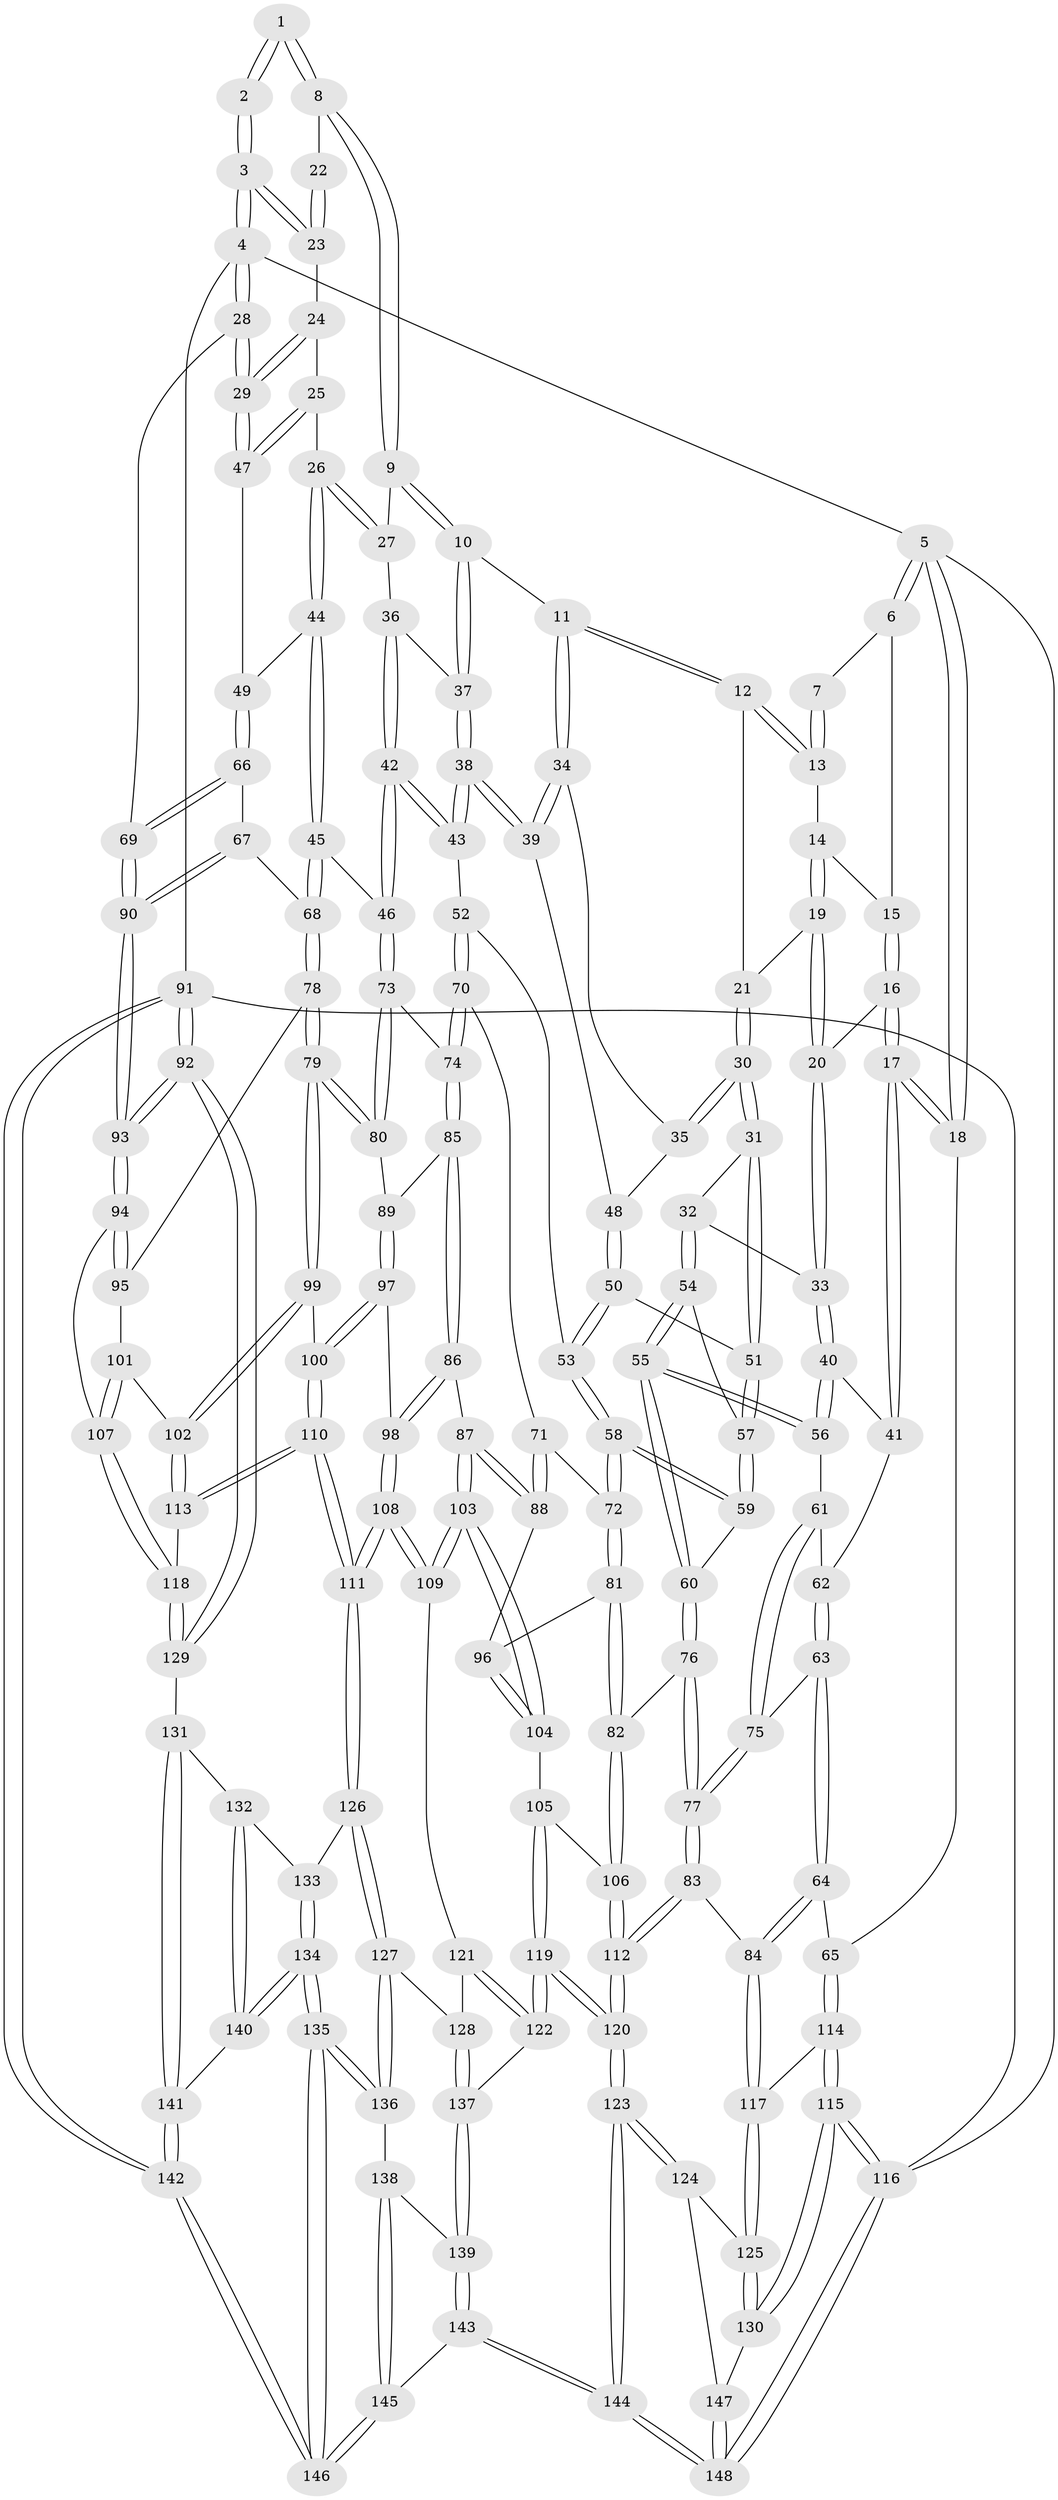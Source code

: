 // coarse degree distribution, {5: 0.1694915254237288, 6: 0.1864406779661017, 4: 0.3559322033898305, 3: 0.23728813559322035, 7: 0.03389830508474576, 8: 0.01694915254237288}
// Generated by graph-tools (version 1.1) at 2025/21/03/04/25 18:21:36]
// undirected, 148 vertices, 367 edges
graph export_dot {
graph [start="1"]
  node [color=gray90,style=filled];
  1 [pos="+0.6565468862531288+0"];
  2 [pos="+1+0"];
  3 [pos="+1+0"];
  4 [pos="+1+0"];
  5 [pos="+0+0"];
  6 [pos="+0.133824257388999+0"];
  7 [pos="+0.41060568799995245+0"];
  8 [pos="+0.6457553502170938+0.05021805060955312"];
  9 [pos="+0.6451901030920952+0.05179507381411915"];
  10 [pos="+0.5563502483474226+0.1174632025451051"];
  11 [pos="+0.46886317309528086+0.10895599673760789"];
  12 [pos="+0.4632956645640435+0.10374707931406715"];
  13 [pos="+0.42574490576730106+0.03142081996119126"];
  14 [pos="+0.27292565734399743+0.070550682949885"];
  15 [pos="+0.18002419022975194+0"];
  16 [pos="+0.10266290371948512+0.15741538518059253"];
  17 [pos="+0+0.23033104512338454"];
  18 [pos="+0+0.23036020875205548"];
  19 [pos="+0.2885253652918694+0.14284442642599507"];
  20 [pos="+0.18722054956165896+0.18006815575706422"];
  21 [pos="+0.29506825559388783+0.14882233566622247"];
  22 [pos="+0.7828792744183228+0.052370714259491316"];
  23 [pos="+0.8353155918843373+0.12324716104473293"];
  24 [pos="+0.833840333622904+0.13147335260987375"];
  25 [pos="+0.7939769751572806+0.18681740767061486"];
  26 [pos="+0.7808732730839405+0.19777202192110233"];
  27 [pos="+0.726614107559532+0.15452660428856904"];
  28 [pos="+1+0.21473273460014816"];
  29 [pos="+1+0.2174516615897519"];
  30 [pos="+0.32114069881810436+0.23814815363576938"];
  31 [pos="+0.31660047542886055+0.24544477081040733"];
  32 [pos="+0.26115238830613674+0.2753193998332761"];
  33 [pos="+0.24611648302495215+0.2759483146767229"];
  34 [pos="+0.4480174945153427+0.16163838761548968"];
  35 [pos="+0.3593349458074031+0.23280389254407205"];
  36 [pos="+0.6217630098255058+0.22770779188005474"];
  37 [pos="+0.5716077395771704+0.17613082842777267"];
  38 [pos="+0.5180007089436398+0.2833329466215211"];
  39 [pos="+0.46651674166422+0.2537090125245658"];
  40 [pos="+0.23478797715746205+0.28349685488592363"];
  41 [pos="+0.04611541981961865+0.26920266759970213"];
  42 [pos="+0.6726986780171441+0.33067986609551053"];
  43 [pos="+0.5280272217546225+0.31385133467115933"];
  44 [pos="+0.7741946841576575+0.2874489214331607"];
  45 [pos="+0.7124387500569459+0.35117237227154713"];
  46 [pos="+0.7058314872864544+0.35326295273682723"];
  47 [pos="+1+0.23376843969538347"];
  48 [pos="+0.4225407251133864+0.2793468284678918"];
  49 [pos="+0.8362327751073589+0.2991765231007442"];
  50 [pos="+0.41660131726213345+0.33334164299282965"];
  51 [pos="+0.35501290540397606+0.3241937314814373"];
  52 [pos="+0.4888302355858423+0.3668693266736286"];
  53 [pos="+0.44373932179957337+0.3687170397159055"];
  54 [pos="+0.29056956374025206+0.36410759630920725"];
  55 [pos="+0.24920436024475176+0.4199955682051114"];
  56 [pos="+0.1920226723684942+0.38430471739889815"];
  57 [pos="+0.33373873586451885+0.3593712472882063"];
  58 [pos="+0.3931685348144947+0.43150753204088244"];
  59 [pos="+0.36589032513776665+0.413936660820823"];
  60 [pos="+0.25176914898823316+0.4259089286935375"];
  61 [pos="+0.1867587344680719+0.38454680003144365"];
  62 [pos="+0.05502681859133439+0.28142257528275255"];
  63 [pos="+0.09589915932796256+0.45321376397853425"];
  64 [pos="+0.06433958148653258+0.5005519364755664"];
  65 [pos="+0+0.4635633973375019"];
  66 [pos="+0.9134983437060512+0.3978445993442544"];
  67 [pos="+0.8785298955948305+0.4761796328350017"];
  68 [pos="+0.8635178301576912+0.4841287165953478"];
  69 [pos="+1+0.21996498083043411"];
  70 [pos="+0.5333182693850167+0.4407096342017406"];
  71 [pos="+0.523354479677779+0.45513130635444665"];
  72 [pos="+0.3952681845690668+0.4985379862020668"];
  73 [pos="+0.6926804688945591+0.3771910521964703"];
  74 [pos="+0.6502402367793899+0.4413740965361639"];
  75 [pos="+0.14177014461572815+0.4331711961211804"];
  76 [pos="+0.2642858231362139+0.5558793408007434"];
  77 [pos="+0.25152295308333567+0.5655534932745916"];
  78 [pos="+0.851463104764502+0.5187880094364248"];
  79 [pos="+0.8117558087651194+0.5416998369237387"];
  80 [pos="+0.7789926281619199+0.540501613022435"];
  81 [pos="+0.3817809707180192+0.5323288450037463"];
  82 [pos="+0.35403872702552913+0.5490529229345912"];
  83 [pos="+0.22029590631825782+0.5974339937753085"];
  84 [pos="+0.16862148673161706+0.6298452528068702"];
  85 [pos="+0.6516695213033639+0.4738159746278236"];
  86 [pos="+0.5842832169716394+0.5757149565951682"];
  87 [pos="+0.5538062747872727+0.5839632682070279"];
  88 [pos="+0.525303037458982+0.5567989160660713"];
  89 [pos="+0.7158461044497134+0.5503100525939821"];
  90 [pos="+1+0.5443815356426192"];
  91 [pos="+1+1"];
  92 [pos="+1+0.8254564245508896"];
  93 [pos="+1+0.6369267427723454"];
  94 [pos="+1+0.6492061318492391"];
  95 [pos="+0.8548428632984556+0.5245106819206838"];
  96 [pos="+0.4011027785438331+0.5406215011125627"];
  97 [pos="+0.7009740565815441+0.6122335161976233"];
  98 [pos="+0.6407652179283353+0.616623744312353"];
  99 [pos="+0.8038453716494013+0.5735288008988753"];
  100 [pos="+0.7228543090501114+0.6420468535850732"];
  101 [pos="+0.8790444651008307+0.6060886017051539"];
  102 [pos="+0.8095189167760627+0.6769105945863317"];
  103 [pos="+0.5183010211891707+0.6688756658773002"];
  104 [pos="+0.5010979154232845+0.6708651126345817"];
  105 [pos="+0.4772376674774646+0.6820194281642308"];
  106 [pos="+0.40016912724462994+0.6781706246705156"];
  107 [pos="+0.9712702629091126+0.6707876067035645"];
  108 [pos="+0.6190368095613586+0.721738716933222"];
  109 [pos="+0.5644733087477822+0.7177751422723992"];
  110 [pos="+0.7582813686617257+0.7270845944096086"];
  111 [pos="+0.7088378417080774+0.77335616217196"];
  112 [pos="+0.36379606612200815+0.7229841080037923"];
  113 [pos="+0.7934616834769261+0.7203584464963974"];
  114 [pos="+0+0.49911719425137235"];
  115 [pos="+0+0.8275166529060076"];
  116 [pos="+0+1"];
  117 [pos="+0.14935114026518426+0.6727070695886419"];
  118 [pos="+0.8673637758289577+0.7445227615235737"];
  119 [pos="+0.4299424009921983+0.8603410472876515"];
  120 [pos="+0.33087769542049916+0.894361391267353"];
  121 [pos="+0.5635537387254744+0.7199083162369516"];
  122 [pos="+0.44840097777519705+0.859020674460886"];
  123 [pos="+0.3082949042780724+0.9130764338760757"];
  124 [pos="+0.1871235529151957+0.8390919890607974"];
  125 [pos="+0.12182340931175022+0.7702952017034281"];
  126 [pos="+0.7059583321692408+0.7934155882645156"];
  127 [pos="+0.6976590030805571+0.8026286202308014"];
  128 [pos="+0.5729553501826707+0.8528903567366082"];
  129 [pos="+0.9077544754406388+0.8470792128253921"];
  130 [pos="+0+0.8202283339860396"];
  131 [pos="+0.8964493759738777+0.8647602827229104"];
  132 [pos="+0.8065738158214653+0.8867109742506868"];
  133 [pos="+0.7106584302239938+0.7988962748314168"];
  134 [pos="+0.7548910298441406+1"];
  135 [pos="+0.7546402010587221+1"];
  136 [pos="+0.6668402024703137+0.9234583255579234"];
  137 [pos="+0.5414518273949561+0.881024384237594"];
  138 [pos="+0.6218397077332731+0.9342086087829992"];
  139 [pos="+0.559747176156438+0.9099300465719268"];
  140 [pos="+0.7756697450834513+0.9774387217817555"];
  141 [pos="+0.90585284990782+0.9301211179469359"];
  142 [pos="+1+1"];
  143 [pos="+0.5082147679949124+1"];
  144 [pos="+0.339501348641233+1"];
  145 [pos="+0.6160342139370099+1"];
  146 [pos="+0.7692467068644407+1"];
  147 [pos="+0.08298708288551147+0.9746254853716491"];
  148 [pos="+0+1"];
  1 -- 2;
  1 -- 2;
  1 -- 8;
  1 -- 8;
  2 -- 3;
  2 -- 3;
  3 -- 4;
  3 -- 4;
  3 -- 23;
  3 -- 23;
  4 -- 5;
  4 -- 28;
  4 -- 28;
  4 -- 91;
  5 -- 6;
  5 -- 6;
  5 -- 18;
  5 -- 18;
  5 -- 116;
  6 -- 7;
  6 -- 15;
  7 -- 13;
  7 -- 13;
  8 -- 9;
  8 -- 9;
  8 -- 22;
  9 -- 10;
  9 -- 10;
  9 -- 27;
  10 -- 11;
  10 -- 37;
  10 -- 37;
  11 -- 12;
  11 -- 12;
  11 -- 34;
  11 -- 34;
  12 -- 13;
  12 -- 13;
  12 -- 21;
  13 -- 14;
  14 -- 15;
  14 -- 19;
  14 -- 19;
  15 -- 16;
  15 -- 16;
  16 -- 17;
  16 -- 17;
  16 -- 20;
  17 -- 18;
  17 -- 18;
  17 -- 41;
  17 -- 41;
  18 -- 65;
  19 -- 20;
  19 -- 20;
  19 -- 21;
  20 -- 33;
  20 -- 33;
  21 -- 30;
  21 -- 30;
  22 -- 23;
  22 -- 23;
  23 -- 24;
  24 -- 25;
  24 -- 29;
  24 -- 29;
  25 -- 26;
  25 -- 47;
  25 -- 47;
  26 -- 27;
  26 -- 27;
  26 -- 44;
  26 -- 44;
  27 -- 36;
  28 -- 29;
  28 -- 29;
  28 -- 69;
  29 -- 47;
  29 -- 47;
  30 -- 31;
  30 -- 31;
  30 -- 35;
  30 -- 35;
  31 -- 32;
  31 -- 51;
  31 -- 51;
  32 -- 33;
  32 -- 54;
  32 -- 54;
  33 -- 40;
  33 -- 40;
  34 -- 35;
  34 -- 39;
  34 -- 39;
  35 -- 48;
  36 -- 37;
  36 -- 42;
  36 -- 42;
  37 -- 38;
  37 -- 38;
  38 -- 39;
  38 -- 39;
  38 -- 43;
  38 -- 43;
  39 -- 48;
  40 -- 41;
  40 -- 56;
  40 -- 56;
  41 -- 62;
  42 -- 43;
  42 -- 43;
  42 -- 46;
  42 -- 46;
  43 -- 52;
  44 -- 45;
  44 -- 45;
  44 -- 49;
  45 -- 46;
  45 -- 68;
  45 -- 68;
  46 -- 73;
  46 -- 73;
  47 -- 49;
  48 -- 50;
  48 -- 50;
  49 -- 66;
  49 -- 66;
  50 -- 51;
  50 -- 53;
  50 -- 53;
  51 -- 57;
  51 -- 57;
  52 -- 53;
  52 -- 70;
  52 -- 70;
  53 -- 58;
  53 -- 58;
  54 -- 55;
  54 -- 55;
  54 -- 57;
  55 -- 56;
  55 -- 56;
  55 -- 60;
  55 -- 60;
  56 -- 61;
  57 -- 59;
  57 -- 59;
  58 -- 59;
  58 -- 59;
  58 -- 72;
  58 -- 72;
  59 -- 60;
  60 -- 76;
  60 -- 76;
  61 -- 62;
  61 -- 75;
  61 -- 75;
  62 -- 63;
  62 -- 63;
  63 -- 64;
  63 -- 64;
  63 -- 75;
  64 -- 65;
  64 -- 84;
  64 -- 84;
  65 -- 114;
  65 -- 114;
  66 -- 67;
  66 -- 69;
  66 -- 69;
  67 -- 68;
  67 -- 90;
  67 -- 90;
  68 -- 78;
  68 -- 78;
  69 -- 90;
  69 -- 90;
  70 -- 71;
  70 -- 74;
  70 -- 74;
  71 -- 72;
  71 -- 88;
  71 -- 88;
  72 -- 81;
  72 -- 81;
  73 -- 74;
  73 -- 80;
  73 -- 80;
  74 -- 85;
  74 -- 85;
  75 -- 77;
  75 -- 77;
  76 -- 77;
  76 -- 77;
  76 -- 82;
  77 -- 83;
  77 -- 83;
  78 -- 79;
  78 -- 79;
  78 -- 95;
  79 -- 80;
  79 -- 80;
  79 -- 99;
  79 -- 99;
  80 -- 89;
  81 -- 82;
  81 -- 82;
  81 -- 96;
  82 -- 106;
  82 -- 106;
  83 -- 84;
  83 -- 112;
  83 -- 112;
  84 -- 117;
  84 -- 117;
  85 -- 86;
  85 -- 86;
  85 -- 89;
  86 -- 87;
  86 -- 98;
  86 -- 98;
  87 -- 88;
  87 -- 88;
  87 -- 103;
  87 -- 103;
  88 -- 96;
  89 -- 97;
  89 -- 97;
  90 -- 93;
  90 -- 93;
  91 -- 92;
  91 -- 92;
  91 -- 142;
  91 -- 142;
  91 -- 116;
  92 -- 93;
  92 -- 93;
  92 -- 129;
  92 -- 129;
  93 -- 94;
  93 -- 94;
  94 -- 95;
  94 -- 95;
  94 -- 107;
  95 -- 101;
  96 -- 104;
  96 -- 104;
  97 -- 98;
  97 -- 100;
  97 -- 100;
  98 -- 108;
  98 -- 108;
  99 -- 100;
  99 -- 102;
  99 -- 102;
  100 -- 110;
  100 -- 110;
  101 -- 102;
  101 -- 107;
  101 -- 107;
  102 -- 113;
  102 -- 113;
  103 -- 104;
  103 -- 104;
  103 -- 109;
  103 -- 109;
  104 -- 105;
  105 -- 106;
  105 -- 119;
  105 -- 119;
  106 -- 112;
  106 -- 112;
  107 -- 118;
  107 -- 118;
  108 -- 109;
  108 -- 109;
  108 -- 111;
  108 -- 111;
  109 -- 121;
  110 -- 111;
  110 -- 111;
  110 -- 113;
  110 -- 113;
  111 -- 126;
  111 -- 126;
  112 -- 120;
  112 -- 120;
  113 -- 118;
  114 -- 115;
  114 -- 115;
  114 -- 117;
  115 -- 116;
  115 -- 116;
  115 -- 130;
  115 -- 130;
  116 -- 148;
  116 -- 148;
  117 -- 125;
  117 -- 125;
  118 -- 129;
  118 -- 129;
  119 -- 120;
  119 -- 120;
  119 -- 122;
  119 -- 122;
  120 -- 123;
  120 -- 123;
  121 -- 122;
  121 -- 122;
  121 -- 128;
  122 -- 137;
  123 -- 124;
  123 -- 124;
  123 -- 144;
  123 -- 144;
  124 -- 125;
  124 -- 147;
  125 -- 130;
  125 -- 130;
  126 -- 127;
  126 -- 127;
  126 -- 133;
  127 -- 128;
  127 -- 136;
  127 -- 136;
  128 -- 137;
  128 -- 137;
  129 -- 131;
  130 -- 147;
  131 -- 132;
  131 -- 141;
  131 -- 141;
  132 -- 133;
  132 -- 140;
  132 -- 140;
  133 -- 134;
  133 -- 134;
  134 -- 135;
  134 -- 135;
  134 -- 140;
  134 -- 140;
  135 -- 136;
  135 -- 136;
  135 -- 146;
  135 -- 146;
  136 -- 138;
  137 -- 139;
  137 -- 139;
  138 -- 139;
  138 -- 145;
  138 -- 145;
  139 -- 143;
  139 -- 143;
  140 -- 141;
  141 -- 142;
  141 -- 142;
  142 -- 146;
  142 -- 146;
  143 -- 144;
  143 -- 144;
  143 -- 145;
  144 -- 148;
  144 -- 148;
  145 -- 146;
  145 -- 146;
  147 -- 148;
  147 -- 148;
}
